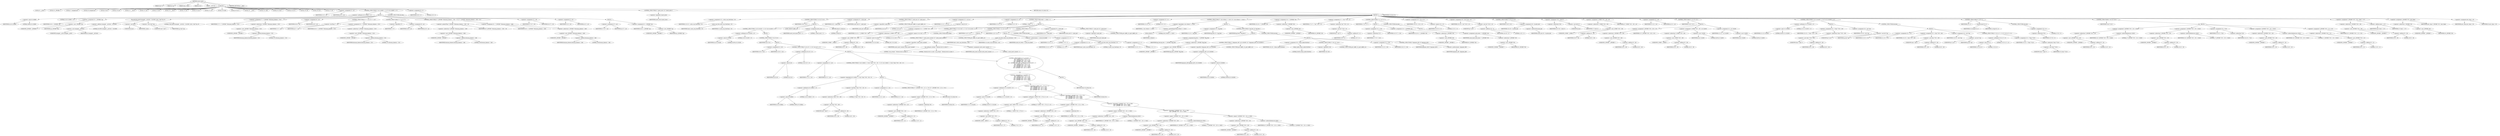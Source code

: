 digraph cache_insert {  
"1000123" [label = "(METHOD,cache_insert)" ]
"1000124" [label = "(PARAM,char *s)" ]
"1000125" [label = "(PARAM,int cp)" ]
"1000126" [label = "(PARAM,time_t time1)" ]
"1000127" [label = "(PARAM,int a4)" ]
"1000128" [label = "(PARAM,__int16 a5)" ]
"1000129" [label = "(BLOCK,,)" ]
"1000130" [label = "(LOCAL,v5: __int16)" ]
"1000131" [label = "(LOCAL,v6: _DWORD *)" ]
"1000132" [label = "(LOCAL,v7: unsigned int)" ]
"1000133" [label = "(LOCAL,v8: unsigned int)" ]
"1000134" [label = "(LOCAL,v9: int)" ]
"1000135" [label = "(LOCAL,v10: int)" ]
"1000136" [label = "(LOCAL,v11: __int16)" ]
"1000137" [label = "(LOCAL,v12: int)" ]
"1000138" [label = "(LOCAL,v13: int)" ]
"1000139" [label = "(LOCAL,v14: __int16)" ]
"1000140" [label = "(LOCAL,v15: int)" ]
"1000141" [label = "(LOCAL,v16: int)" ]
"1000142" [label = "(LOCAL,v17: int *)" ]
"1000143" [label = "(LOCAL,v19: bool)" ]
"1000144" [label = "(LOCAL,v20: int *)" ]
"1000145" [label = "(LOCAL,v21: __int16)" ]
"1000146" [label = "(LOCAL,v22: char)" ]
"1000147" [label = "(LOCAL,v23: char *)" ]
"1000148" [label = "(LOCAL,v24: int *)" ]
"1000149" [label = "(LOCAL,v25: int)" ]
"1000150" [label = "(LOCAL,v26: int)" ]
"1000151" [label = "(LOCAL,v27: int)" ]
"1000152" [label = "(<operator>.assignment,v5 = a5)" ]
"1000153" [label = "(IDENTIFIER,v5,v5 = a5)" ]
"1000154" [label = "(IDENTIFIER,a5,v5 = a5)" ]
"1000155" [label = "(CONTROL_STRUCTURE,if ( (a5 & 0x980) != 0 ),if ( (a5 & 0x980) != 0 ))" ]
"1000156" [label = "(<operator>.notEquals,(a5 & 0x980) != 0)" ]
"1000157" [label = "(<operator>.and,a5 & 0x980)" ]
"1000158" [label = "(IDENTIFIER,a5,a5 & 0x980)" ]
"1000159" [label = "(LITERAL,0x980,a5 & 0x980)" ]
"1000160" [label = "(LITERAL,0,(a5 & 0x980) != 0)" ]
"1000161" [label = "(BLOCK,,)" ]
"1000162" [label = "(<operator>.assignment,v6 = (_DWORD *)cp)" ]
"1000163" [label = "(IDENTIFIER,v6,v6 = (_DWORD *)cp)" ]
"1000164" [label = "(<operator>.cast,(_DWORD *)cp)" ]
"1000165" [label = "(UNKNOWN,_DWORD *,_DWORD *)" ]
"1000166" [label = "(IDENTIFIER,cp,(_DWORD *)cp)" ]
"1000167" [label = "(log_query,log_query((unsigned __int16)a5 + 0x10000, (int)s, (void *)cp, 0))" ]
"1000168" [label = "(<operator>.addition,(unsigned __int16)a5 + 0x10000)" ]
"1000169" [label = "(<operator>.cast,(unsigned __int16)a5)" ]
"1000170" [label = "(UNKNOWN,unsigned __int16,unsigned __int16)" ]
"1000171" [label = "(IDENTIFIER,a5,(unsigned __int16)a5)" ]
"1000172" [label = "(LITERAL,0x10000,(unsigned __int16)a5 + 0x10000)" ]
"1000173" [label = "(<operator>.cast,(int)s)" ]
"1000174" [label = "(UNKNOWN,int,int)" ]
"1000175" [label = "(IDENTIFIER,s,(int)s)" ]
"1000176" [label = "(<operator>.cast,(void *)cp)" ]
"1000177" [label = "(UNKNOWN,void *,void *)" ]
"1000178" [label = "(IDENTIFIER,cp,(void *)cp)" ]
"1000179" [label = "(LITERAL,0,log_query((unsigned __int16)a5 + 0x10000, (int)s, (void *)cp, 0))" ]
"1000180" [label = "(<operator>.assignment,v7 = *(_DWORD *)(dnsmasq_daemon + 252))" ]
"1000181" [label = "(IDENTIFIER,v7,v7 = *(_DWORD *)(dnsmasq_daemon + 252))" ]
"1000182" [label = "(<operator>.indirection,*(_DWORD *)(dnsmasq_daemon + 252))" ]
"1000183" [label = "(<operator>.cast,(_DWORD *)(dnsmasq_daemon + 252))" ]
"1000184" [label = "(UNKNOWN,_DWORD *,_DWORD *)" ]
"1000185" [label = "(<operator>.addition,dnsmasq_daemon + 252)" ]
"1000186" [label = "(IDENTIFIER,dnsmasq_daemon,dnsmasq_daemon + 252)" ]
"1000187" [label = "(LITERAL,252,dnsmasq_daemon + 252)" ]
"1000188" [label = "(<operator>.assignment,v8 = a4)" ]
"1000189" [label = "(IDENTIFIER,v8,v8 = a4)" ]
"1000190" [label = "(IDENTIFIER,a4,v8 = a4)" ]
"1000191" [label = "(CONTROL_STRUCTURE,if ( v7 < a4 ),if ( v7 < a4 ))" ]
"1000192" [label = "(<operator>.lessThan,v7 < a4)" ]
"1000193" [label = "(IDENTIFIER,v7,v7 < a4)" ]
"1000194" [label = "(IDENTIFIER,a4,v7 < a4)" ]
"1000195" [label = "(<operator>.assignment,v8 = *(_DWORD *)(dnsmasq_daemon + 252))" ]
"1000196" [label = "(IDENTIFIER,v8,v8 = *(_DWORD *)(dnsmasq_daemon + 252))" ]
"1000197" [label = "(<operator>.indirection,*(_DWORD *)(dnsmasq_daemon + 252))" ]
"1000198" [label = "(<operator>.cast,(_DWORD *)(dnsmasq_daemon + 252))" ]
"1000199" [label = "(UNKNOWN,_DWORD *,_DWORD *)" ]
"1000200" [label = "(<operator>.addition,dnsmasq_daemon + 252)" ]
"1000201" [label = "(IDENTIFIER,dnsmasq_daemon,dnsmasq_daemon + 252)" ]
"1000202" [label = "(LITERAL,252,dnsmasq_daemon + 252)" ]
"1000203" [label = "(CONTROL_STRUCTURE,if ( !v7 ),if ( !v7 ))" ]
"1000204" [label = "(<operator>.logicalNot,!v7)" ]
"1000205" [label = "(IDENTIFIER,v7,!v7)" ]
"1000206" [label = "(<operator>.assignment,v8 = a4)" ]
"1000207" [label = "(IDENTIFIER,v8,v8 = a4)" ]
"1000208" [label = "(IDENTIFIER,a4,v8 = a4)" ]
"1000209" [label = "(CONTROL_STRUCTURE,if ( *(_DWORD *)(dnsmasq_daemon + 248) > v8 ),if ( *(_DWORD *)(dnsmasq_daemon + 248) > v8 ))" ]
"1000210" [label = "(<operator>.greaterThan,*(_DWORD *)(dnsmasq_daemon + 248) > v8)" ]
"1000211" [label = "(<operator>.indirection,*(_DWORD *)(dnsmasq_daemon + 248))" ]
"1000212" [label = "(<operator>.cast,(_DWORD *)(dnsmasq_daemon + 248))" ]
"1000213" [label = "(UNKNOWN,_DWORD *,_DWORD *)" ]
"1000214" [label = "(<operator>.addition,dnsmasq_daemon + 248)" ]
"1000215" [label = "(IDENTIFIER,dnsmasq_daemon,dnsmasq_daemon + 248)" ]
"1000216" [label = "(LITERAL,248,dnsmasq_daemon + 248)" ]
"1000217" [label = "(IDENTIFIER,v8,*(_DWORD *)(dnsmasq_daemon + 248) > v8)" ]
"1000218" [label = "(<operator>.assignment,v8 = *(_DWORD *)(dnsmasq_daemon + 248))" ]
"1000219" [label = "(IDENTIFIER,v8,v8 = *(_DWORD *)(dnsmasq_daemon + 248))" ]
"1000220" [label = "(<operator>.indirection,*(_DWORD *)(dnsmasq_daemon + 248))" ]
"1000221" [label = "(<operator>.cast,(_DWORD *)(dnsmasq_daemon + 248))" ]
"1000222" [label = "(UNKNOWN,_DWORD *,_DWORD *)" ]
"1000223" [label = "(<operator>.addition,dnsmasq_daemon + 248)" ]
"1000224" [label = "(IDENTIFIER,dnsmasq_daemon,dnsmasq_daemon + 248)" ]
"1000225" [label = "(LITERAL,248,dnsmasq_daemon + 248)" ]
"1000226" [label = "(<operator>.assignment,v27 = v8)" ]
"1000227" [label = "(IDENTIFIER,v27,v27 = v8)" ]
"1000228" [label = "(IDENTIFIER,v8,v27 = v8)" ]
"1000229" [label = "(<operator>.assignment,v5 = a5)" ]
"1000230" [label = "(IDENTIFIER,v5,v5 = a5)" ]
"1000231" [label = "(IDENTIFIER,a5,v5 = a5)" ]
"1000232" [label = "(CONTROL_STRUCTURE,else,else)" ]
"1000233" [label = "(BLOCK,,)" ]
"1000234" [label = "(<operator>.assignment,v27 = a4)" ]
"1000235" [label = "(IDENTIFIER,v27,v27 = a4)" ]
"1000236" [label = "(IDENTIFIER,a4,v27 = a4)" ]
"1000237" [label = "(<operator>.assignment,v6 = (_DWORD *)cp)" ]
"1000238" [label = "(IDENTIFIER,v6,v6 = (_DWORD *)cp)" ]
"1000239" [label = "(<operator>.cast,(_DWORD *)cp)" ]
"1000240" [label = "(UNKNOWN,_DWORD *,_DWORD *)" ]
"1000241" [label = "(IDENTIFIER,cp,(_DWORD *)cp)" ]
"1000242" [label = "(<operator>.assignment,v9 = 0)" ]
"1000243" [label = "(IDENTIFIER,v9,v9 = 0)" ]
"1000244" [label = "(LITERAL,0,v9 = 0)" ]
"1000245" [label = "(CONTROL_STRUCTURE,if ( !insert_error ),if ( !insert_error ))" ]
"1000246" [label = "(<operator>.logicalNot,!insert_error)" ]
"1000247" [label = "(IDENTIFIER,insert_error,!insert_error)" ]
"1000248" [label = "(BLOCK,,)" ]
"1000249" [label = "(<operator>.assignment,v10 = cache_scan_free(time1, v5))" ]
"1000250" [label = "(IDENTIFIER,v10,v10 = cache_scan_free(time1, v5))" ]
"1000251" [label = "(cache_scan_free,cache_scan_free(time1, v5))" ]
"1000252" [label = "(IDENTIFIER,time1,cache_scan_free(time1, v5))" ]
"1000253" [label = "(IDENTIFIER,v5,cache_scan_free(time1, v5))" ]
"1000254" [label = "(CONTROL_STRUCTURE,if ( v10 ),if ( v10 ))" ]
"1000255" [label = "(IDENTIFIER,v10,if ( v10 ))" ]
"1000256" [label = "(BLOCK,,)" ]
"1000257" [label = "(CONTROL_STRUCTURE,if ( (a5 & 0x180) != 0 ),if ( (a5 & 0x180) != 0 ))" ]
"1000258" [label = "(<operator>.notEquals,(a5 & 0x180) != 0)" ]
"1000259" [label = "(<operator>.and,a5 & 0x180)" ]
"1000260" [label = "(IDENTIFIER,a5,a5 & 0x180)" ]
"1000261" [label = "(LITERAL,0x180,a5 & 0x180)" ]
"1000262" [label = "(LITERAL,0,(a5 & 0x180) != 0)" ]
"1000263" [label = "(BLOCK,,)" ]
"1000264" [label = "(CONTROL_STRUCTURE,if ( v6 ),if ( v6 ))" ]
"1000265" [label = "(IDENTIFIER,v6,if ( v6 ))" ]
"1000266" [label = "(BLOCK,,)" ]
"1000267" [label = "(<operator>.assignment,v9 = v10)" ]
"1000268" [label = "(IDENTIFIER,v9,v9 = v10)" ]
"1000269" [label = "(IDENTIFIER,v10,v9 = v10)" ]
"1000270" [label = "(CONTROL_STRUCTURE,if ( (a5 & 8) != 0 ),if ( (a5 & 8) != 0 ))" ]
"1000271" [label = "(<operator>.notEquals,(a5 & 8) != 0)" ]
"1000272" [label = "(<operator>.and,a5 & 8)" ]
"1000273" [label = "(IDENTIFIER,a5,a5 & 8)" ]
"1000274" [label = "(LITERAL,8,a5 & 8)" ]
"1000275" [label = "(LITERAL,0,(a5 & 8) != 0)" ]
"1000276" [label = "(BLOCK,,)" ]
"1000277" [label = "(<operator>.assignment,v11 = a5)" ]
"1000278" [label = "(IDENTIFIER,v11,v11 = a5)" ]
"1000279" [label = "(IDENTIFIER,a5,v11 = a5)" ]
"1000280" [label = "(CONTROL_STRUCTURE,if ( (a5 & 0x80u) != 0 && *(char *)(v9 + 36) < 0 ),if ( (a5 & 0x80u) != 0 && *(char *)(v9 + 36) < 0 ))" ]
"1000281" [label = "(<operator>.logicalAnd,(a5 & 0x80u) != 0 && *(char *)(v9 + 36) < 0)" ]
"1000282" [label = "(<operator>.notEquals,(a5 & 0x80u) != 0)" ]
"1000283" [label = "(<operator>.and,a5 & 0x80u)" ]
"1000284" [label = "(IDENTIFIER,a5,a5 & 0x80u)" ]
"1000285" [label = "(LITERAL,0x80u,a5 & 0x80u)" ]
"1000286" [label = "(LITERAL,0,(a5 & 0x80u) != 0)" ]
"1000287" [label = "(<operator>.lessThan,*(char *)(v9 + 36) < 0)" ]
"1000288" [label = "(<operator>.indirection,*(char *)(v9 + 36))" ]
"1000289" [label = "(<operator>.cast,(char *)(v9 + 36))" ]
"1000290" [label = "(UNKNOWN,char *,char *)" ]
"1000291" [label = "(<operator>.addition,v9 + 36)" ]
"1000292" [label = "(IDENTIFIER,v9,v9 + 36)" ]
"1000293" [label = "(LITERAL,36,v9 + 36)" ]
"1000294" [label = "(LITERAL,0,*(char *)(v9 + 36) < 0)" ]
"1000295" [label = "(BLOCK,,)" ]
"1000296" [label = "(<operator>.assignment,v11 = a5)" ]
"1000297" [label = "(IDENTIFIER,v11,v11 = a5)" ]
"1000298" [label = "(IDENTIFIER,a5,v11 = a5)" ]
"1000299" [label = "(CONTROL_STRUCTURE,if ( *(_DWORD *)(v9 + 12) == *v6 ),if ( *(_DWORD *)(v9 + 12) == *v6 ))" ]
"1000300" [label = "(<operator>.equals,*(_DWORD *)(v9 + 12) == *v6)" ]
"1000301" [label = "(<operator>.indirection,*(_DWORD *)(v9 + 12))" ]
"1000302" [label = "(<operator>.cast,(_DWORD *)(v9 + 12))" ]
"1000303" [label = "(UNKNOWN,_DWORD *,_DWORD *)" ]
"1000304" [label = "(<operator>.addition,v9 + 12)" ]
"1000305" [label = "(IDENTIFIER,v9,v9 + 12)" ]
"1000306" [label = "(LITERAL,12,v9 + 12)" ]
"1000307" [label = "(<operator>.indirection,*v6)" ]
"1000308" [label = "(IDENTIFIER,v6,*(_DWORD *)(v9 + 12) == *v6)" ]
"1000309" [label = "(RETURN,return v9;,return v9;)" ]
"1000310" [label = "(IDENTIFIER,v9,return v9;)" ]
"1000311" [label = "(CONTROL_STRUCTURE,if ( (v11 & 0x100) != 0\n              && (*(_BYTE *)(v9 + 37) & 1) != 0\n              && *(_DWORD *)(v9 + 12) == *v6\n              && *(_DWORD *)(v9 + 16) == v6[1]\n              && *(_DWORD *)(v9 + 20) == v6[2]\n              && *(_DWORD *)(v9 + 24) == v6[3] ),if ( (v11 & 0x100) != 0\n              && (*(_BYTE *)(v9 + 37) & 1) != 0\n              && *(_DWORD *)(v9 + 12) == *v6\n              && *(_DWORD *)(v9 + 16) == v6[1]\n              && *(_DWORD *)(v9 + 20) == v6[2]\n              && *(_DWORD *)(v9 + 24) == v6[3] ))" ]
"1000312" [label = "(<operator>.logicalAnd,(v11 & 0x100) != 0\n              && (*(_BYTE *)(v9 + 37) & 1) != 0\n              && *(_DWORD *)(v9 + 12) == *v6\n              && *(_DWORD *)(v9 + 16) == v6[1]\n              && *(_DWORD *)(v9 + 20) == v6[2]\n              && *(_DWORD *)(v9 + 24) == v6[3])" ]
"1000313" [label = "(<operator>.notEquals,(v11 & 0x100) != 0)" ]
"1000314" [label = "(<operator>.and,v11 & 0x100)" ]
"1000315" [label = "(IDENTIFIER,v11,v11 & 0x100)" ]
"1000316" [label = "(LITERAL,0x100,v11 & 0x100)" ]
"1000317" [label = "(LITERAL,0,(v11 & 0x100) != 0)" ]
"1000318" [label = "(<operator>.logicalAnd,(*(_BYTE *)(v9 + 37) & 1) != 0\n              && *(_DWORD *)(v9 + 12) == *v6\n              && *(_DWORD *)(v9 + 16) == v6[1]\n              && *(_DWORD *)(v9 + 20) == v6[2]\n              && *(_DWORD *)(v9 + 24) == v6[3])" ]
"1000319" [label = "(<operator>.notEquals,(*(_BYTE *)(v9 + 37) & 1) != 0)" ]
"1000320" [label = "(<operator>.and,*(_BYTE *)(v9 + 37) & 1)" ]
"1000321" [label = "(<operator>.indirection,*(_BYTE *)(v9 + 37))" ]
"1000322" [label = "(<operator>.cast,(_BYTE *)(v9 + 37))" ]
"1000323" [label = "(UNKNOWN,_BYTE *,_BYTE *)" ]
"1000324" [label = "(<operator>.addition,v9 + 37)" ]
"1000325" [label = "(IDENTIFIER,v9,v9 + 37)" ]
"1000326" [label = "(LITERAL,37,v9 + 37)" ]
"1000327" [label = "(LITERAL,1,*(_BYTE *)(v9 + 37) & 1)" ]
"1000328" [label = "(LITERAL,0,(*(_BYTE *)(v9 + 37) & 1) != 0)" ]
"1000329" [label = "(<operator>.logicalAnd,*(_DWORD *)(v9 + 12) == *v6\n              && *(_DWORD *)(v9 + 16) == v6[1]\n              && *(_DWORD *)(v9 + 20) == v6[2]\n              && *(_DWORD *)(v9 + 24) == v6[3])" ]
"1000330" [label = "(<operator>.equals,*(_DWORD *)(v9 + 12) == *v6)" ]
"1000331" [label = "(<operator>.indirection,*(_DWORD *)(v9 + 12))" ]
"1000332" [label = "(<operator>.cast,(_DWORD *)(v9 + 12))" ]
"1000333" [label = "(UNKNOWN,_DWORD *,_DWORD *)" ]
"1000334" [label = "(<operator>.addition,v9 + 12)" ]
"1000335" [label = "(IDENTIFIER,v9,v9 + 12)" ]
"1000336" [label = "(LITERAL,12,v9 + 12)" ]
"1000337" [label = "(<operator>.indirection,*v6)" ]
"1000338" [label = "(IDENTIFIER,v6,*(_DWORD *)(v9 + 12) == *v6)" ]
"1000339" [label = "(<operator>.logicalAnd,*(_DWORD *)(v9 + 16) == v6[1]\n              && *(_DWORD *)(v9 + 20) == v6[2]\n              && *(_DWORD *)(v9 + 24) == v6[3])" ]
"1000340" [label = "(<operator>.equals,*(_DWORD *)(v9 + 16) == v6[1])" ]
"1000341" [label = "(<operator>.indirection,*(_DWORD *)(v9 + 16))" ]
"1000342" [label = "(<operator>.cast,(_DWORD *)(v9 + 16))" ]
"1000343" [label = "(UNKNOWN,_DWORD *,_DWORD *)" ]
"1000344" [label = "(<operator>.addition,v9 + 16)" ]
"1000345" [label = "(IDENTIFIER,v9,v9 + 16)" ]
"1000346" [label = "(LITERAL,16,v9 + 16)" ]
"1000347" [label = "(<operator>.indirectIndexAccess,v6[1])" ]
"1000348" [label = "(IDENTIFIER,v6,*(_DWORD *)(v9 + 16) == v6[1])" ]
"1000349" [label = "(LITERAL,1,*(_DWORD *)(v9 + 16) == v6[1])" ]
"1000350" [label = "(<operator>.logicalAnd,*(_DWORD *)(v9 + 20) == v6[2]\n              && *(_DWORD *)(v9 + 24) == v6[3])" ]
"1000351" [label = "(<operator>.equals,*(_DWORD *)(v9 + 20) == v6[2])" ]
"1000352" [label = "(<operator>.indirection,*(_DWORD *)(v9 + 20))" ]
"1000353" [label = "(<operator>.cast,(_DWORD *)(v9 + 20))" ]
"1000354" [label = "(UNKNOWN,_DWORD *,_DWORD *)" ]
"1000355" [label = "(<operator>.addition,v9 + 20)" ]
"1000356" [label = "(IDENTIFIER,v9,v9 + 20)" ]
"1000357" [label = "(LITERAL,20,v9 + 20)" ]
"1000358" [label = "(<operator>.indirectIndexAccess,v6[2])" ]
"1000359" [label = "(IDENTIFIER,v6,*(_DWORD *)(v9 + 20) == v6[2])" ]
"1000360" [label = "(LITERAL,2,*(_DWORD *)(v9 + 20) == v6[2])" ]
"1000361" [label = "(<operator>.equals,*(_DWORD *)(v9 + 24) == v6[3])" ]
"1000362" [label = "(<operator>.indirection,*(_DWORD *)(v9 + 24))" ]
"1000363" [label = "(<operator>.cast,(_DWORD *)(v9 + 24))" ]
"1000364" [label = "(UNKNOWN,_DWORD *,_DWORD *)" ]
"1000365" [label = "(<operator>.addition,v9 + 24)" ]
"1000366" [label = "(IDENTIFIER,v9,v9 + 24)" ]
"1000367" [label = "(LITERAL,24,v9 + 24)" ]
"1000368" [label = "(<operator>.indirectIndexAccess,v6[3])" ]
"1000369" [label = "(IDENTIFIER,v6,*(_DWORD *)(v9 + 24) == v6[3])" ]
"1000370" [label = "(LITERAL,3,*(_DWORD *)(v9 + 24) == v6[3])" ]
"1000371" [label = "(BLOCK,,)" ]
"1000372" [label = "(RETURN,return v9;,return v9;)" ]
"1000373" [label = "(IDENTIFIER,v9,return v9;)" ]
"1000374" [label = "(JUMP_TARGET,LABEL_42)" ]
"1000375" [label = "(<operator>.assignment,insert_error = 1)" ]
"1000376" [label = "(IDENTIFIER,insert_error,insert_error = 1)" ]
"1000377" [label = "(LITERAL,1,insert_error = 1)" ]
"1000378" [label = "(RETURN,return 0;,return 0;)" ]
"1000379" [label = "(LITERAL,0,return 0;)" ]
"1000380" [label = "(<operator>.assignment,v9 = cache_tail)" ]
"1000381" [label = "(IDENTIFIER,v9,v9 = cache_tail)" ]
"1000382" [label = "(IDENTIFIER,cache_tail,v9 = cache_tail)" ]
"1000383" [label = "(CONTROL_STRUCTURE,if ( !cache_tail ),if ( !cache_tail ))" ]
"1000384" [label = "(<operator>.logicalNot,!cache_tail)" ]
"1000385" [label = "(IDENTIFIER,cache_tail,!cache_tail)" ]
"1000386" [label = "(CONTROL_STRUCTURE,goto LABEL_42;,goto LABEL_42;)" ]
"1000387" [label = "(<operator>.assignment,v12 = a5 & 4)" ]
"1000388" [label = "(IDENTIFIER,v12,v12 = a5 & 4)" ]
"1000389" [label = "(<operator>.and,a5 & 4)" ]
"1000390" [label = "(IDENTIFIER,a5,a5 & 4)" ]
"1000391" [label = "(LITERAL,4,a5 & 4)" ]
"1000392" [label = "(<operator>.assignment,v13 = 0)" ]
"1000393" [label = "(IDENTIFIER,v13,v13 = 0)" ]
"1000394" [label = "(LITERAL,0,v13 = 0)" ]
"1000395" [label = "(CONTROL_STRUCTURE,while ( 1 ),while ( 1 ))" ]
"1000396" [label = "(LITERAL,1,while ( 1 ))" ]
"1000397" [label = "(BLOCK,,)" ]
"1000398" [label = "(<operator>.assignment,v14 = *(_WORD *)(v9 + 36))" ]
"1000399" [label = "(IDENTIFIER,v14,v14 = *(_WORD *)(v9 + 36))" ]
"1000400" [label = "(<operator>.indirection,*(_WORD *)(v9 + 36))" ]
"1000401" [label = "(<operator>.cast,(_WORD *)(v9 + 36))" ]
"1000402" [label = "(UNKNOWN,_WORD *,_WORD *)" ]
"1000403" [label = "(<operator>.addition,v9 + 36)" ]
"1000404" [label = "(IDENTIFIER,v9,v9 + 36)" ]
"1000405" [label = "(LITERAL,36,v9 + 36)" ]
"1000406" [label = "(CONTROL_STRUCTURE,if ( (v14 & 0xC) == 0 ),if ( (v14 & 0xC) == 0 ))" ]
"1000407" [label = "(<operator>.equals,(v14 & 0xC) == 0)" ]
"1000408" [label = "(<operator>.and,v14 & 0xC)" ]
"1000409" [label = "(IDENTIFIER,v14,v14 & 0xC)" ]
"1000410" [label = "(LITERAL,0xC,v14 & 0xC)" ]
"1000411" [label = "(LITERAL,0,(v14 & 0xC) == 0)" ]
"1000412" [label = "(CONTROL_STRUCTURE,break;,break;)" ]
"1000413" [label = "(CONTROL_STRUCTURE,if ( v13 ),if ( v13 ))" ]
"1000414" [label = "(IDENTIFIER,v13,if ( v13 ))" ]
"1000415" [label = "(BLOCK,,)" ]
"1000416" [label = "(CONTROL_STRUCTURE,if ( !cache_insert_warned ),if ( !cache_insert_warned ))" ]
"1000417" [label = "(<operator>.logicalNot,!cache_insert_warned)" ]
"1000418" [label = "(IDENTIFIER,cache_insert_warned,!cache_insert_warned)" ]
"1000419" [label = "(BLOCK,,)" ]
"1000420" [label = "(my_syslog,my_syslog(3, \"Internal error in cache.\"))" ]
"1000421" [label = "(LITERAL,3,my_syslog(3, \"Internal error in cache.\"))" ]
"1000422" [label = "(LITERAL,\"Internal error in cache.\",my_syslog(3, \"Internal error in cache.\"))" ]
"1000423" [label = "(<operator>.assignment,cache_insert_warned = 1)" ]
"1000424" [label = "(IDENTIFIER,cache_insert_warned,cache_insert_warned = 1)" ]
"1000425" [label = "(LITERAL,1,cache_insert_warned = 1)" ]
"1000426" [label = "(CONTROL_STRUCTURE,goto LABEL_42;,goto LABEL_42;)" ]
"1000427" [label = "(CONTROL_STRUCTURE,if ( v12 ),if ( v12 ))" ]
"1000428" [label = "(IDENTIFIER,v12,if ( v12 ))" ]
"1000429" [label = "(BLOCK,,)" ]
"1000430" [label = "(cache_scan_free,cache_scan_free(time1, v14))" ]
"1000431" [label = "(IDENTIFIER,time1,cache_scan_free(time1, v14))" ]
"1000432" [label = "(IDENTIFIER,v14,cache_scan_free(time1, v14))" ]
"1000433" [label = "(<operator>.preIncrement,++cache_live_freed)" ]
"1000434" [label = "(IDENTIFIER,cache_live_freed,++cache_live_freed)" ]
"1000435" [label = "(<operator>.assignment,v13 = 1)" ]
"1000436" [label = "(IDENTIFIER,v13,v13 = 1)" ]
"1000437" [label = "(LITERAL,1,v13 = 1)" ]
"1000438" [label = "(CONTROL_STRUCTURE,else,else)" ]
"1000439" [label = "(BLOCK,,)" ]
"1000440" [label = "(<operator>.assignment,v13 = 0)" ]
"1000441" [label = "(IDENTIFIER,v13,v13 = 0)" ]
"1000442" [label = "(LITERAL,0,v13 = 0)" ]
"1000443" [label = "(cache_scan_free,cache_scan_free(time1, 0))" ]
"1000444" [label = "(IDENTIFIER,time1,cache_scan_free(time1, 0))" ]
"1000445" [label = "(LITERAL,0,cache_scan_free(time1, 0))" ]
"1000446" [label = "(<operator>.assignment,v12 = 1)" ]
"1000447" [label = "(IDENTIFIER,v12,v12 = 1)" ]
"1000448" [label = "(LITERAL,1,v12 = 1)" ]
"1000449" [label = "(<operator>.assignment,v9 = cache_tail)" ]
"1000450" [label = "(IDENTIFIER,v9,v9 = cache_tail)" ]
"1000451" [label = "(IDENTIFIER,cache_tail,v9 = cache_tail)" ]
"1000452" [label = "(CONTROL_STRUCTURE,if ( !cache_tail ),if ( !cache_tail ))" ]
"1000453" [label = "(<operator>.logicalNot,!cache_tail)" ]
"1000454" [label = "(IDENTIFIER,cache_tail,!cache_tail)" ]
"1000455" [label = "(CONTROL_STRUCTURE,goto LABEL_42;,goto LABEL_42;)" ]
"1000456" [label = "(<operator>.assignment,v15 = 0)" ]
"1000457" [label = "(IDENTIFIER,v15,v15 = 0)" ]
"1000458" [label = "(LITERAL,0,v15 = 0)" ]
"1000459" [label = "(CONTROL_STRUCTURE,if ( s && strlen(s) >= 0x32 ),if ( s && strlen(s) >= 0x32 ))" ]
"1000460" [label = "(<operator>.logicalAnd,s && strlen(s) >= 0x32)" ]
"1000461" [label = "(IDENTIFIER,s,s && strlen(s) >= 0x32)" ]
"1000462" [label = "(<operator>.greaterEqualsThan,strlen(s) >= 0x32)" ]
"1000463" [label = "(strlen,strlen(s))" ]
"1000464" [label = "(IDENTIFIER,s,strlen(s))" ]
"1000465" [label = "(LITERAL,0x32,strlen(s) >= 0x32)" ]
"1000466" [label = "(BLOCK,,)" ]
"1000467" [label = "(<operator>.assignment,v15 = big_free)" ]
"1000468" [label = "(IDENTIFIER,v15,v15 = big_free)" ]
"1000469" [label = "(IDENTIFIER,big_free,v15 = big_free)" ]
"1000470" [label = "(CONTROL_STRUCTURE,if ( big_free ),if ( big_free ))" ]
"1000471" [label = "(IDENTIFIER,big_free,if ( big_free ))" ]
"1000472" [label = "(BLOCK,,)" ]
"1000473" [label = "(<operator>.assignment,big_free = *(_DWORD *)big_free)" ]
"1000474" [label = "(IDENTIFIER,big_free,big_free = *(_DWORD *)big_free)" ]
"1000475" [label = "(<operator>.indirection,*(_DWORD *)big_free)" ]
"1000476" [label = "(<operator>.cast,(_DWORD *)big_free)" ]
"1000477" [label = "(UNKNOWN,_DWORD *,_DWORD *)" ]
"1000478" [label = "(IDENTIFIER,big_free,(_DWORD *)big_free)" ]
"1000479" [label = "(CONTROL_STRUCTURE,else,else)" ]
"1000480" [label = "(BLOCK,,)" ]
"1000481" [label = "(CONTROL_STRUCTURE,if ( !(bignames_left | a5 & 0x5000) ),if ( !(bignames_left | a5 & 0x5000) ))" ]
"1000482" [label = "(<operator>.logicalNot,!(bignames_left | a5 & 0x5000))" ]
"1000483" [label = "(<operator>.or,bignames_left | a5 & 0x5000)" ]
"1000484" [label = "(IDENTIFIER,bignames_left,bignames_left | a5 & 0x5000)" ]
"1000485" [label = "(<operator>.and,a5 & 0x5000)" ]
"1000486" [label = "(IDENTIFIER,a5,a5 & 0x5000)" ]
"1000487" [label = "(LITERAL,0x5000,a5 & 0x5000)" ]
"1000488" [label = "(CONTROL_STRUCTURE,goto LABEL_42;,goto LABEL_42;)" ]
"1000489" [label = "(<operator>.assignment,v26 = whine_malloc(0x404u))" ]
"1000490" [label = "(IDENTIFIER,v26,v26 = whine_malloc(0x404u))" ]
"1000491" [label = "(whine_malloc,whine_malloc(0x404u))" ]
"1000492" [label = "(LITERAL,0x404u,whine_malloc(0x404u))" ]
"1000493" [label = "(CONTROL_STRUCTURE,if ( !v26 ),if ( !v26 ))" ]
"1000494" [label = "(<operator>.logicalNot,!v26)" ]
"1000495" [label = "(IDENTIFIER,v26,!v26)" ]
"1000496" [label = "(CONTROL_STRUCTURE,goto LABEL_42;,goto LABEL_42;)" ]
"1000497" [label = "(<operator>.assignment,v15 = v26)" ]
"1000498" [label = "(IDENTIFIER,v15,v15 = v26)" ]
"1000499" [label = "(IDENTIFIER,v26,v15 = v26)" ]
"1000500" [label = "(CONTROL_STRUCTURE,if ( bignames_left ),if ( bignames_left ))" ]
"1000501" [label = "(IDENTIFIER,bignames_left,if ( bignames_left ))" ]
"1000502" [label = "(<operator>.preDecrement,--bignames_left)" ]
"1000503" [label = "(IDENTIFIER,bignames_left,--bignames_left)" ]
"1000504" [label = "(<operator>.assignment,v16 = *(_DWORD *)v9)" ]
"1000505" [label = "(IDENTIFIER,v16,v16 = *(_DWORD *)v9)" ]
"1000506" [label = "(<operator>.indirection,*(_DWORD *)v9)" ]
"1000507" [label = "(<operator>.cast,(_DWORD *)v9)" ]
"1000508" [label = "(UNKNOWN,_DWORD *,_DWORD *)" ]
"1000509" [label = "(IDENTIFIER,v9,(_DWORD *)v9)" ]
"1000510" [label = "(<operator>.assignment,v17 = *(int **)(v9 + 4))" ]
"1000511" [label = "(IDENTIFIER,v17,v17 = *(int **)(v9 + 4))" ]
"1000512" [label = "(<operator>.indirection,*(int **)(v9 + 4))" ]
"1000513" [label = "(<operator>.cast,(int **)(v9 + 4))" ]
"1000514" [label = "(UNKNOWN,int **,int **)" ]
"1000515" [label = "(<operator>.addition,v9 + 4)" ]
"1000516" [label = "(IDENTIFIER,v9,v9 + 4)" ]
"1000517" [label = "(LITERAL,4,v9 + 4)" ]
"1000518" [label = "(CONTROL_STRUCTURE,if ( v17 ),if ( v17 ))" ]
"1000519" [label = "(IDENTIFIER,v17,if ( v17 ))" ]
"1000520" [label = "(BLOCK,,)" ]
"1000521" [label = "(<operator>.assignment,*v17 = v16)" ]
"1000522" [label = "(<operator>.indirection,*v17)" ]
"1000523" [label = "(IDENTIFIER,v17,*v17 = v16)" ]
"1000524" [label = "(IDENTIFIER,v16,*v17 = v16)" ]
"1000525" [label = "(<operator>.assignment,v16 = *(_DWORD *)v9)" ]
"1000526" [label = "(IDENTIFIER,v16,v16 = *(_DWORD *)v9)" ]
"1000527" [label = "(<operator>.indirection,*(_DWORD *)v9)" ]
"1000528" [label = "(<operator>.cast,(_DWORD *)v9)" ]
"1000529" [label = "(UNKNOWN,_DWORD *,_DWORD *)" ]
"1000530" [label = "(IDENTIFIER,v9,(_DWORD *)v9)" ]
"1000531" [label = "(CONTROL_STRUCTURE,else,else)" ]
"1000532" [label = "(BLOCK,,)" ]
"1000533" [label = "(<operator>.assignment,cache_head = *(_DWORD *)v9)" ]
"1000534" [label = "(IDENTIFIER,cache_head,cache_head = *(_DWORD *)v9)" ]
"1000535" [label = "(<operator>.indirection,*(_DWORD *)v9)" ]
"1000536" [label = "(<operator>.cast,(_DWORD *)v9)" ]
"1000537" [label = "(UNKNOWN,_DWORD *,_DWORD *)" ]
"1000538" [label = "(IDENTIFIER,v9,(_DWORD *)v9)" ]
"1000539" [label = "(<operator>.assignment,v19 = v16 == 0)" ]
"1000540" [label = "(IDENTIFIER,v19,v19 = v16 == 0)" ]
"1000541" [label = "(<operator>.equals,v16 == 0)" ]
"1000542" [label = "(IDENTIFIER,v16,v16 == 0)" ]
"1000543" [label = "(LITERAL,0,v16 == 0)" ]
"1000544" [label = "(<operator>.assignment,v20 = (int *)(v16 + 4))" ]
"1000545" [label = "(IDENTIFIER,v20,v20 = (int *)(v16 + 4))" ]
"1000546" [label = "(<operator>.cast,(int *)(v16 + 4))" ]
"1000547" [label = "(UNKNOWN,int *,int *)" ]
"1000548" [label = "(<operator>.addition,v16 + 4)" ]
"1000549" [label = "(IDENTIFIER,v16,v16 + 4)" ]
"1000550" [label = "(LITERAL,4,v16 + 4)" ]
"1000551" [label = "(CONTROL_STRUCTURE,if ( v19 ),if ( v19 ))" ]
"1000552" [label = "(IDENTIFIER,v19,if ( v19 ))" ]
"1000553" [label = "(<operator>.assignment,v20 = &cache_tail)" ]
"1000554" [label = "(IDENTIFIER,v20,v20 = &cache_tail)" ]
"1000555" [label = "(<operator>.addressOf,&cache_tail)" ]
"1000556" [label = "(IDENTIFIER,cache_tail,v20 = &cache_tail)" ]
"1000557" [label = "(<operator>.assignment,*v20 = (int)v17)" ]
"1000558" [label = "(<operator>.indirection,*v20)" ]
"1000559" [label = "(IDENTIFIER,v20,*v20 = (int)v17)" ]
"1000560" [label = "(<operator>.cast,(int)v17)" ]
"1000561" [label = "(UNKNOWN,int,int)" ]
"1000562" [label = "(IDENTIFIER,v17,(int)v17)" ]
"1000563" [label = "(<operator>.assignment,*(_WORD *)(v9 + 36) = a5)" ]
"1000564" [label = "(<operator>.indirection,*(_WORD *)(v9 + 36))" ]
"1000565" [label = "(<operator>.cast,(_WORD *)(v9 + 36))" ]
"1000566" [label = "(UNKNOWN,_WORD *,_WORD *)" ]
"1000567" [label = "(<operator>.addition,v9 + 36)" ]
"1000568" [label = "(IDENTIFIER,v9,v9 + 36)" ]
"1000569" [label = "(LITERAL,36,v9 + 36)" ]
"1000570" [label = "(IDENTIFIER,a5,*(_WORD *)(v9 + 36) = a5)" ]
"1000571" [label = "(<operator>.assignment,v21 = a5)" ]
"1000572" [label = "(IDENTIFIER,v21,v21 = a5)" ]
"1000573" [label = "(IDENTIFIER,a5,v21 = a5)" ]
"1000574" [label = "(CONTROL_STRUCTURE,if ( v15 ),if ( v15 ))" ]
"1000575" [label = "(IDENTIFIER,v15,if ( v15 ))" ]
"1000576" [label = "(BLOCK,,)" ]
"1000577" [label = "(<operator>.assignment,*(_DWORD *)(v9 + 40) = v15)" ]
"1000578" [label = "(<operator>.indirection,*(_DWORD *)(v9 + 40))" ]
"1000579" [label = "(<operator>.cast,(_DWORD *)(v9 + 40))" ]
"1000580" [label = "(UNKNOWN,_DWORD *,_DWORD *)" ]
"1000581" [label = "(<operator>.addition,v9 + 40)" ]
"1000582" [label = "(IDENTIFIER,v9,v9 + 40)" ]
"1000583" [label = "(LITERAL,40,v9 + 40)" ]
"1000584" [label = "(IDENTIFIER,v15,*(_DWORD *)(v9 + 40) = v15)" ]
"1000585" [label = "(<operator>.assignment,*(_WORD *)(v9 + 36) = a5 | 0x200)" ]
"1000586" [label = "(<operator>.indirection,*(_WORD *)(v9 + 36))" ]
"1000587" [label = "(<operator>.cast,(_WORD *)(v9 + 36))" ]
"1000588" [label = "(UNKNOWN,_WORD *,_WORD *)" ]
"1000589" [label = "(<operator>.addition,v9 + 36)" ]
"1000590" [label = "(IDENTIFIER,v9,v9 + 36)" ]
"1000591" [label = "(LITERAL,36,v9 + 36)" ]
"1000592" [label = "(<operator>.or,a5 | 0x200)" ]
"1000593" [label = "(IDENTIFIER,a5,a5 | 0x200)" ]
"1000594" [label = "(LITERAL,0x200,a5 | 0x200)" ]
"1000595" [label = "(<operator>.assignment,v21 = a5 | 0x200)" ]
"1000596" [label = "(IDENTIFIER,v21,v21 = a5 | 0x200)" ]
"1000597" [label = "(<operator>.or,a5 | 0x200)" ]
"1000598" [label = "(IDENTIFIER,a5,a5 | 0x200)" ]
"1000599" [label = "(LITERAL,0x200,a5 | 0x200)" ]
"1000600" [label = "(CONTROL_STRUCTURE,if ( (v21 & 0x200) != 0 ),if ( (v21 & 0x200) != 0 ))" ]
"1000601" [label = "(<operator>.notEquals,(v21 & 0x200) != 0)" ]
"1000602" [label = "(<operator>.and,v21 & 0x200)" ]
"1000603" [label = "(IDENTIFIER,v21,v21 & 0x200)" ]
"1000604" [label = "(LITERAL,0x200,v21 & 0x200)" ]
"1000605" [label = "(LITERAL,0,(v21 & 0x200) != 0)" ]
"1000606" [label = "(BLOCK,,)" ]
"1000607" [label = "(<operator>.assignment,v23 = *(char **)(v9 + 40))" ]
"1000608" [label = "(IDENTIFIER,v23,v23 = *(char **)(v9 + 40))" ]
"1000609" [label = "(<operator>.indirection,*(char **)(v9 + 40))" ]
"1000610" [label = "(<operator>.cast,(char **)(v9 + 40))" ]
"1000611" [label = "(UNKNOWN,char **,char **)" ]
"1000612" [label = "(<operator>.addition,v9 + 40)" ]
"1000613" [label = "(IDENTIFIER,v9,v9 + 40)" ]
"1000614" [label = "(LITERAL,40,v9 + 40)" ]
"1000615" [label = "(<operator>.assignment,v24 = (int *)cp)" ]
"1000616" [label = "(IDENTIFIER,v24,v24 = (int *)cp)" ]
"1000617" [label = "(<operator>.cast,(int *)cp)" ]
"1000618" [label = "(UNKNOWN,int *,int *)" ]
"1000619" [label = "(IDENTIFIER,cp,(int *)cp)" ]
"1000620" [label = "(CONTROL_STRUCTURE,else,else)" ]
"1000621" [label = "(BLOCK,,)" ]
"1000622" [label = "(<operator>.assignment,v22 = v21)" ]
"1000623" [label = "(IDENTIFIER,v22,v22 = v21)" ]
"1000624" [label = "(IDENTIFIER,v21,v22 = v21)" ]
"1000625" [label = "(<operator>.assignment,v23 = (char *)(v9 + 40))" ]
"1000626" [label = "(IDENTIFIER,v23,v23 = (char *)(v9 + 40))" ]
"1000627" [label = "(<operator>.cast,(char *)(v9 + 40))" ]
"1000628" [label = "(UNKNOWN,char *,char *)" ]
"1000629" [label = "(<operator>.addition,v9 + 40)" ]
"1000630" [label = "(IDENTIFIER,v9,v9 + 40)" ]
"1000631" [label = "(LITERAL,40,v9 + 40)" ]
"1000632" [label = "(<operator>.assignment,v24 = (int *)cp)" ]
"1000633" [label = "(IDENTIFIER,v24,v24 = (int *)cp)" ]
"1000634" [label = "(<operator>.cast,(int *)cp)" ]
"1000635" [label = "(UNKNOWN,int *,int *)" ]
"1000636" [label = "(IDENTIFIER,cp,(int *)cp)" ]
"1000637" [label = "(CONTROL_STRUCTURE,if ( (v22 & 2) != 0 ),if ( (v22 & 2) != 0 ))" ]
"1000638" [label = "(<operator>.notEquals,(v22 & 2) != 0)" ]
"1000639" [label = "(<operator>.and,v22 & 2)" ]
"1000640" [label = "(IDENTIFIER,v22,v22 & 2)" ]
"1000641" [label = "(LITERAL,2,v22 & 2)" ]
"1000642" [label = "(LITERAL,0,(v22 & 2) != 0)" ]
"1000643" [label = "(<operator>.assignment,v23 = *(char **)v23)" ]
"1000644" [label = "(IDENTIFIER,v23,v23 = *(char **)v23)" ]
"1000645" [label = "(<operator>.indirection,*(char **)v23)" ]
"1000646" [label = "(<operator>.cast,(char **)v23)" ]
"1000647" [label = "(UNKNOWN,char **,char **)" ]
"1000648" [label = "(IDENTIFIER,v23,(char **)v23)" ]
"1000649" [label = "(CONTROL_STRUCTURE,if ( s ),if ( s ))" ]
"1000650" [label = "(IDENTIFIER,s,if ( s ))" ]
"1000651" [label = "(strcpy,strcpy(v23, s))" ]
"1000652" [label = "(IDENTIFIER,v23,strcpy(v23, s))" ]
"1000653" [label = "(IDENTIFIER,s,strcpy(v23, s))" ]
"1000654" [label = "(CONTROL_STRUCTURE,else,else)" ]
"1000655" [label = "(<operator>.assignment,*v23 = 0)" ]
"1000656" [label = "(<operator>.indirection,*v23)" ]
"1000657" [label = "(IDENTIFIER,v23,*v23 = 0)" ]
"1000658" [label = "(LITERAL,0,*v23 = 0)" ]
"1000659" [label = "(CONTROL_STRUCTURE,if ( v24 ),if ( v24 ))" ]
"1000660" [label = "(IDENTIFIER,v24,if ( v24 ))" ]
"1000661" [label = "(BLOCK,,)" ]
"1000662" [label = "(<operator>.assignment,*(_DWORD *)(v9 + 24) = v24[3])" ]
"1000663" [label = "(<operator>.indirection,*(_DWORD *)(v9 + 24))" ]
"1000664" [label = "(<operator>.cast,(_DWORD *)(v9 + 24))" ]
"1000665" [label = "(UNKNOWN,_DWORD *,_DWORD *)" ]
"1000666" [label = "(<operator>.addition,v9 + 24)" ]
"1000667" [label = "(IDENTIFIER,v9,v9 + 24)" ]
"1000668" [label = "(LITERAL,24,v9 + 24)" ]
"1000669" [label = "(<operator>.indirectIndexAccess,v24[3])" ]
"1000670" [label = "(IDENTIFIER,v24,*(_DWORD *)(v9 + 24) = v24[3])" ]
"1000671" [label = "(LITERAL,3,*(_DWORD *)(v9 + 24) = v24[3])" ]
"1000672" [label = "(<operator>.assignment,*(_DWORD *)(v9 + 20) = v24[2])" ]
"1000673" [label = "(<operator>.indirection,*(_DWORD *)(v9 + 20))" ]
"1000674" [label = "(<operator>.cast,(_DWORD *)(v9 + 20))" ]
"1000675" [label = "(UNKNOWN,_DWORD *,_DWORD *)" ]
"1000676" [label = "(<operator>.addition,v9 + 20)" ]
"1000677" [label = "(IDENTIFIER,v9,v9 + 20)" ]
"1000678" [label = "(LITERAL,20,v9 + 20)" ]
"1000679" [label = "(<operator>.indirectIndexAccess,v24[2])" ]
"1000680" [label = "(IDENTIFIER,v24,*(_DWORD *)(v9 + 20) = v24[2])" ]
"1000681" [label = "(LITERAL,2,*(_DWORD *)(v9 + 20) = v24[2])" ]
"1000682" [label = "(<operator>.assignment,v25 = *v24)" ]
"1000683" [label = "(IDENTIFIER,v25,v25 = *v24)" ]
"1000684" [label = "(<operator>.indirection,*v24)" ]
"1000685" [label = "(IDENTIFIER,v24,v25 = *v24)" ]
"1000686" [label = "(<operator>.assignment,*(_DWORD *)(v9 + 16) = v24[1])" ]
"1000687" [label = "(<operator>.indirection,*(_DWORD *)(v9 + 16))" ]
"1000688" [label = "(<operator>.cast,(_DWORD *)(v9 + 16))" ]
"1000689" [label = "(UNKNOWN,_DWORD *,_DWORD *)" ]
"1000690" [label = "(<operator>.addition,v9 + 16)" ]
"1000691" [label = "(IDENTIFIER,v9,v9 + 16)" ]
"1000692" [label = "(LITERAL,16,v9 + 16)" ]
"1000693" [label = "(<operator>.indirectIndexAccess,v24[1])" ]
"1000694" [label = "(IDENTIFIER,v24,*(_DWORD *)(v9 + 16) = v24[1])" ]
"1000695" [label = "(LITERAL,1,*(_DWORD *)(v9 + 16) = v24[1])" ]
"1000696" [label = "(<operator>.assignment,*(_DWORD *)(v9 + 12) = v25)" ]
"1000697" [label = "(<operator>.indirection,*(_DWORD *)(v9 + 12))" ]
"1000698" [label = "(<operator>.cast,(_DWORD *)(v9 + 12))" ]
"1000699" [label = "(UNKNOWN,_DWORD *,_DWORD *)" ]
"1000700" [label = "(<operator>.addition,v9 + 12)" ]
"1000701" [label = "(IDENTIFIER,v9,v9 + 12)" ]
"1000702" [label = "(LITERAL,12,v9 + 12)" ]
"1000703" [label = "(IDENTIFIER,v25,*(_DWORD *)(v9 + 12) = v25)" ]
"1000704" [label = "(<operator>.assignment,*(_DWORD *)(v9 + 28) = time1 + v27)" ]
"1000705" [label = "(<operator>.indirection,*(_DWORD *)(v9 + 28))" ]
"1000706" [label = "(<operator>.cast,(_DWORD *)(v9 + 28))" ]
"1000707" [label = "(UNKNOWN,_DWORD *,_DWORD *)" ]
"1000708" [label = "(<operator>.addition,v9 + 28)" ]
"1000709" [label = "(IDENTIFIER,v9,v9 + 28)" ]
"1000710" [label = "(LITERAL,28,v9 + 28)" ]
"1000711" [label = "(<operator>.addition,time1 + v27)" ]
"1000712" [label = "(IDENTIFIER,time1,time1 + v27)" ]
"1000713" [label = "(IDENTIFIER,v27,time1 + v27)" ]
"1000714" [label = "(<operator>.assignment,*(_DWORD *)v9 = new_chain)" ]
"1000715" [label = "(<operator>.indirection,*(_DWORD *)v9)" ]
"1000716" [label = "(<operator>.cast,(_DWORD *)v9)" ]
"1000717" [label = "(UNKNOWN,_DWORD *,_DWORD *)" ]
"1000718" [label = "(IDENTIFIER,v9,(_DWORD *)v9)" ]
"1000719" [label = "(IDENTIFIER,new_chain,*(_DWORD *)v9 = new_chain)" ]
"1000720" [label = "(<operator>.assignment,new_chain = v9)" ]
"1000721" [label = "(IDENTIFIER,new_chain,new_chain = v9)" ]
"1000722" [label = "(IDENTIFIER,v9,new_chain = v9)" ]
"1000723" [label = "(RETURN,return v9;,return v9;)" ]
"1000724" [label = "(IDENTIFIER,v9,return v9;)" ]
"1000725" [label = "(METHOD_RETURN,int __cdecl)" ]
  "1000123" -> "1000124" 
  "1000123" -> "1000125" 
  "1000123" -> "1000126" 
  "1000123" -> "1000127" 
  "1000123" -> "1000128" 
  "1000123" -> "1000129" 
  "1000123" -> "1000725" 
  "1000129" -> "1000130" 
  "1000129" -> "1000131" 
  "1000129" -> "1000132" 
  "1000129" -> "1000133" 
  "1000129" -> "1000134" 
  "1000129" -> "1000135" 
  "1000129" -> "1000136" 
  "1000129" -> "1000137" 
  "1000129" -> "1000138" 
  "1000129" -> "1000139" 
  "1000129" -> "1000140" 
  "1000129" -> "1000141" 
  "1000129" -> "1000142" 
  "1000129" -> "1000143" 
  "1000129" -> "1000144" 
  "1000129" -> "1000145" 
  "1000129" -> "1000146" 
  "1000129" -> "1000147" 
  "1000129" -> "1000148" 
  "1000129" -> "1000149" 
  "1000129" -> "1000150" 
  "1000129" -> "1000151" 
  "1000129" -> "1000152" 
  "1000129" -> "1000155" 
  "1000129" -> "1000242" 
  "1000129" -> "1000245" 
  "1000129" -> "1000723" 
  "1000152" -> "1000153" 
  "1000152" -> "1000154" 
  "1000155" -> "1000156" 
  "1000155" -> "1000161" 
  "1000155" -> "1000232" 
  "1000156" -> "1000157" 
  "1000156" -> "1000160" 
  "1000157" -> "1000158" 
  "1000157" -> "1000159" 
  "1000161" -> "1000162" 
  "1000161" -> "1000167" 
  "1000161" -> "1000180" 
  "1000161" -> "1000188" 
  "1000161" -> "1000191" 
  "1000161" -> "1000203" 
  "1000161" -> "1000209" 
  "1000161" -> "1000226" 
  "1000161" -> "1000229" 
  "1000162" -> "1000163" 
  "1000162" -> "1000164" 
  "1000164" -> "1000165" 
  "1000164" -> "1000166" 
  "1000167" -> "1000168" 
  "1000167" -> "1000173" 
  "1000167" -> "1000176" 
  "1000167" -> "1000179" 
  "1000168" -> "1000169" 
  "1000168" -> "1000172" 
  "1000169" -> "1000170" 
  "1000169" -> "1000171" 
  "1000173" -> "1000174" 
  "1000173" -> "1000175" 
  "1000176" -> "1000177" 
  "1000176" -> "1000178" 
  "1000180" -> "1000181" 
  "1000180" -> "1000182" 
  "1000182" -> "1000183" 
  "1000183" -> "1000184" 
  "1000183" -> "1000185" 
  "1000185" -> "1000186" 
  "1000185" -> "1000187" 
  "1000188" -> "1000189" 
  "1000188" -> "1000190" 
  "1000191" -> "1000192" 
  "1000191" -> "1000195" 
  "1000192" -> "1000193" 
  "1000192" -> "1000194" 
  "1000195" -> "1000196" 
  "1000195" -> "1000197" 
  "1000197" -> "1000198" 
  "1000198" -> "1000199" 
  "1000198" -> "1000200" 
  "1000200" -> "1000201" 
  "1000200" -> "1000202" 
  "1000203" -> "1000204" 
  "1000203" -> "1000206" 
  "1000204" -> "1000205" 
  "1000206" -> "1000207" 
  "1000206" -> "1000208" 
  "1000209" -> "1000210" 
  "1000209" -> "1000218" 
  "1000210" -> "1000211" 
  "1000210" -> "1000217" 
  "1000211" -> "1000212" 
  "1000212" -> "1000213" 
  "1000212" -> "1000214" 
  "1000214" -> "1000215" 
  "1000214" -> "1000216" 
  "1000218" -> "1000219" 
  "1000218" -> "1000220" 
  "1000220" -> "1000221" 
  "1000221" -> "1000222" 
  "1000221" -> "1000223" 
  "1000223" -> "1000224" 
  "1000223" -> "1000225" 
  "1000226" -> "1000227" 
  "1000226" -> "1000228" 
  "1000229" -> "1000230" 
  "1000229" -> "1000231" 
  "1000232" -> "1000233" 
  "1000233" -> "1000234" 
  "1000233" -> "1000237" 
  "1000234" -> "1000235" 
  "1000234" -> "1000236" 
  "1000237" -> "1000238" 
  "1000237" -> "1000239" 
  "1000239" -> "1000240" 
  "1000239" -> "1000241" 
  "1000242" -> "1000243" 
  "1000242" -> "1000244" 
  "1000245" -> "1000246" 
  "1000245" -> "1000248" 
  "1000246" -> "1000247" 
  "1000248" -> "1000249" 
  "1000248" -> "1000254" 
  "1000248" -> "1000380" 
  "1000248" -> "1000383" 
  "1000248" -> "1000387" 
  "1000248" -> "1000392" 
  "1000248" -> "1000395" 
  "1000248" -> "1000456" 
  "1000248" -> "1000459" 
  "1000248" -> "1000504" 
  "1000248" -> "1000510" 
  "1000248" -> "1000518" 
  "1000248" -> "1000539" 
  "1000248" -> "1000544" 
  "1000248" -> "1000551" 
  "1000248" -> "1000557" 
  "1000248" -> "1000563" 
  "1000248" -> "1000571" 
  "1000248" -> "1000574" 
  "1000248" -> "1000600" 
  "1000248" -> "1000649" 
  "1000248" -> "1000659" 
  "1000248" -> "1000704" 
  "1000248" -> "1000714" 
  "1000248" -> "1000720" 
  "1000249" -> "1000250" 
  "1000249" -> "1000251" 
  "1000251" -> "1000252" 
  "1000251" -> "1000253" 
  "1000254" -> "1000255" 
  "1000254" -> "1000256" 
  "1000256" -> "1000257" 
  "1000256" -> "1000374" 
  "1000256" -> "1000375" 
  "1000256" -> "1000378" 
  "1000257" -> "1000258" 
  "1000257" -> "1000263" 
  "1000258" -> "1000259" 
  "1000258" -> "1000262" 
  "1000259" -> "1000260" 
  "1000259" -> "1000261" 
  "1000263" -> "1000264" 
  "1000264" -> "1000265" 
  "1000264" -> "1000266" 
  "1000266" -> "1000267" 
  "1000266" -> "1000270" 
  "1000267" -> "1000268" 
  "1000267" -> "1000269" 
  "1000270" -> "1000271" 
  "1000270" -> "1000276" 
  "1000271" -> "1000272" 
  "1000271" -> "1000275" 
  "1000272" -> "1000273" 
  "1000272" -> "1000274" 
  "1000276" -> "1000277" 
  "1000276" -> "1000280" 
  "1000276" -> "1000311" 
  "1000277" -> "1000278" 
  "1000277" -> "1000279" 
  "1000280" -> "1000281" 
  "1000280" -> "1000295" 
  "1000281" -> "1000282" 
  "1000281" -> "1000287" 
  "1000282" -> "1000283" 
  "1000282" -> "1000286" 
  "1000283" -> "1000284" 
  "1000283" -> "1000285" 
  "1000287" -> "1000288" 
  "1000287" -> "1000294" 
  "1000288" -> "1000289" 
  "1000289" -> "1000290" 
  "1000289" -> "1000291" 
  "1000291" -> "1000292" 
  "1000291" -> "1000293" 
  "1000295" -> "1000296" 
  "1000295" -> "1000299" 
  "1000296" -> "1000297" 
  "1000296" -> "1000298" 
  "1000299" -> "1000300" 
  "1000299" -> "1000309" 
  "1000300" -> "1000301" 
  "1000300" -> "1000307" 
  "1000301" -> "1000302" 
  "1000302" -> "1000303" 
  "1000302" -> "1000304" 
  "1000304" -> "1000305" 
  "1000304" -> "1000306" 
  "1000307" -> "1000308" 
  "1000309" -> "1000310" 
  "1000311" -> "1000312" 
  "1000311" -> "1000371" 
  "1000312" -> "1000313" 
  "1000312" -> "1000318" 
  "1000313" -> "1000314" 
  "1000313" -> "1000317" 
  "1000314" -> "1000315" 
  "1000314" -> "1000316" 
  "1000318" -> "1000319" 
  "1000318" -> "1000329" 
  "1000319" -> "1000320" 
  "1000319" -> "1000328" 
  "1000320" -> "1000321" 
  "1000320" -> "1000327" 
  "1000321" -> "1000322" 
  "1000322" -> "1000323" 
  "1000322" -> "1000324" 
  "1000324" -> "1000325" 
  "1000324" -> "1000326" 
  "1000329" -> "1000330" 
  "1000329" -> "1000339" 
  "1000330" -> "1000331" 
  "1000330" -> "1000337" 
  "1000331" -> "1000332" 
  "1000332" -> "1000333" 
  "1000332" -> "1000334" 
  "1000334" -> "1000335" 
  "1000334" -> "1000336" 
  "1000337" -> "1000338" 
  "1000339" -> "1000340" 
  "1000339" -> "1000350" 
  "1000340" -> "1000341" 
  "1000340" -> "1000347" 
  "1000341" -> "1000342" 
  "1000342" -> "1000343" 
  "1000342" -> "1000344" 
  "1000344" -> "1000345" 
  "1000344" -> "1000346" 
  "1000347" -> "1000348" 
  "1000347" -> "1000349" 
  "1000350" -> "1000351" 
  "1000350" -> "1000361" 
  "1000351" -> "1000352" 
  "1000351" -> "1000358" 
  "1000352" -> "1000353" 
  "1000353" -> "1000354" 
  "1000353" -> "1000355" 
  "1000355" -> "1000356" 
  "1000355" -> "1000357" 
  "1000358" -> "1000359" 
  "1000358" -> "1000360" 
  "1000361" -> "1000362" 
  "1000361" -> "1000368" 
  "1000362" -> "1000363" 
  "1000363" -> "1000364" 
  "1000363" -> "1000365" 
  "1000365" -> "1000366" 
  "1000365" -> "1000367" 
  "1000368" -> "1000369" 
  "1000368" -> "1000370" 
  "1000371" -> "1000372" 
  "1000372" -> "1000373" 
  "1000375" -> "1000376" 
  "1000375" -> "1000377" 
  "1000378" -> "1000379" 
  "1000380" -> "1000381" 
  "1000380" -> "1000382" 
  "1000383" -> "1000384" 
  "1000383" -> "1000386" 
  "1000384" -> "1000385" 
  "1000387" -> "1000388" 
  "1000387" -> "1000389" 
  "1000389" -> "1000390" 
  "1000389" -> "1000391" 
  "1000392" -> "1000393" 
  "1000392" -> "1000394" 
  "1000395" -> "1000396" 
  "1000395" -> "1000397" 
  "1000397" -> "1000398" 
  "1000397" -> "1000406" 
  "1000397" -> "1000413" 
  "1000397" -> "1000427" 
  "1000397" -> "1000449" 
  "1000397" -> "1000452" 
  "1000398" -> "1000399" 
  "1000398" -> "1000400" 
  "1000400" -> "1000401" 
  "1000401" -> "1000402" 
  "1000401" -> "1000403" 
  "1000403" -> "1000404" 
  "1000403" -> "1000405" 
  "1000406" -> "1000407" 
  "1000406" -> "1000412" 
  "1000407" -> "1000408" 
  "1000407" -> "1000411" 
  "1000408" -> "1000409" 
  "1000408" -> "1000410" 
  "1000413" -> "1000414" 
  "1000413" -> "1000415" 
  "1000415" -> "1000416" 
  "1000415" -> "1000426" 
  "1000416" -> "1000417" 
  "1000416" -> "1000419" 
  "1000417" -> "1000418" 
  "1000419" -> "1000420" 
  "1000419" -> "1000423" 
  "1000420" -> "1000421" 
  "1000420" -> "1000422" 
  "1000423" -> "1000424" 
  "1000423" -> "1000425" 
  "1000427" -> "1000428" 
  "1000427" -> "1000429" 
  "1000427" -> "1000438" 
  "1000429" -> "1000430" 
  "1000429" -> "1000433" 
  "1000429" -> "1000435" 
  "1000430" -> "1000431" 
  "1000430" -> "1000432" 
  "1000433" -> "1000434" 
  "1000435" -> "1000436" 
  "1000435" -> "1000437" 
  "1000438" -> "1000439" 
  "1000439" -> "1000440" 
  "1000439" -> "1000443" 
  "1000439" -> "1000446" 
  "1000440" -> "1000441" 
  "1000440" -> "1000442" 
  "1000443" -> "1000444" 
  "1000443" -> "1000445" 
  "1000446" -> "1000447" 
  "1000446" -> "1000448" 
  "1000449" -> "1000450" 
  "1000449" -> "1000451" 
  "1000452" -> "1000453" 
  "1000452" -> "1000455" 
  "1000453" -> "1000454" 
  "1000456" -> "1000457" 
  "1000456" -> "1000458" 
  "1000459" -> "1000460" 
  "1000459" -> "1000466" 
  "1000460" -> "1000461" 
  "1000460" -> "1000462" 
  "1000462" -> "1000463" 
  "1000462" -> "1000465" 
  "1000463" -> "1000464" 
  "1000466" -> "1000467" 
  "1000466" -> "1000470" 
  "1000467" -> "1000468" 
  "1000467" -> "1000469" 
  "1000470" -> "1000471" 
  "1000470" -> "1000472" 
  "1000470" -> "1000479" 
  "1000472" -> "1000473" 
  "1000473" -> "1000474" 
  "1000473" -> "1000475" 
  "1000475" -> "1000476" 
  "1000476" -> "1000477" 
  "1000476" -> "1000478" 
  "1000479" -> "1000480" 
  "1000480" -> "1000481" 
  "1000480" -> "1000489" 
  "1000480" -> "1000493" 
  "1000480" -> "1000497" 
  "1000480" -> "1000500" 
  "1000481" -> "1000482" 
  "1000481" -> "1000488" 
  "1000482" -> "1000483" 
  "1000483" -> "1000484" 
  "1000483" -> "1000485" 
  "1000485" -> "1000486" 
  "1000485" -> "1000487" 
  "1000489" -> "1000490" 
  "1000489" -> "1000491" 
  "1000491" -> "1000492" 
  "1000493" -> "1000494" 
  "1000493" -> "1000496" 
  "1000494" -> "1000495" 
  "1000497" -> "1000498" 
  "1000497" -> "1000499" 
  "1000500" -> "1000501" 
  "1000500" -> "1000502" 
  "1000502" -> "1000503" 
  "1000504" -> "1000505" 
  "1000504" -> "1000506" 
  "1000506" -> "1000507" 
  "1000507" -> "1000508" 
  "1000507" -> "1000509" 
  "1000510" -> "1000511" 
  "1000510" -> "1000512" 
  "1000512" -> "1000513" 
  "1000513" -> "1000514" 
  "1000513" -> "1000515" 
  "1000515" -> "1000516" 
  "1000515" -> "1000517" 
  "1000518" -> "1000519" 
  "1000518" -> "1000520" 
  "1000518" -> "1000531" 
  "1000520" -> "1000521" 
  "1000520" -> "1000525" 
  "1000521" -> "1000522" 
  "1000521" -> "1000524" 
  "1000522" -> "1000523" 
  "1000525" -> "1000526" 
  "1000525" -> "1000527" 
  "1000527" -> "1000528" 
  "1000528" -> "1000529" 
  "1000528" -> "1000530" 
  "1000531" -> "1000532" 
  "1000532" -> "1000533" 
  "1000533" -> "1000534" 
  "1000533" -> "1000535" 
  "1000535" -> "1000536" 
  "1000536" -> "1000537" 
  "1000536" -> "1000538" 
  "1000539" -> "1000540" 
  "1000539" -> "1000541" 
  "1000541" -> "1000542" 
  "1000541" -> "1000543" 
  "1000544" -> "1000545" 
  "1000544" -> "1000546" 
  "1000546" -> "1000547" 
  "1000546" -> "1000548" 
  "1000548" -> "1000549" 
  "1000548" -> "1000550" 
  "1000551" -> "1000552" 
  "1000551" -> "1000553" 
  "1000553" -> "1000554" 
  "1000553" -> "1000555" 
  "1000555" -> "1000556" 
  "1000557" -> "1000558" 
  "1000557" -> "1000560" 
  "1000558" -> "1000559" 
  "1000560" -> "1000561" 
  "1000560" -> "1000562" 
  "1000563" -> "1000564" 
  "1000563" -> "1000570" 
  "1000564" -> "1000565" 
  "1000565" -> "1000566" 
  "1000565" -> "1000567" 
  "1000567" -> "1000568" 
  "1000567" -> "1000569" 
  "1000571" -> "1000572" 
  "1000571" -> "1000573" 
  "1000574" -> "1000575" 
  "1000574" -> "1000576" 
  "1000576" -> "1000577" 
  "1000576" -> "1000585" 
  "1000576" -> "1000595" 
  "1000577" -> "1000578" 
  "1000577" -> "1000584" 
  "1000578" -> "1000579" 
  "1000579" -> "1000580" 
  "1000579" -> "1000581" 
  "1000581" -> "1000582" 
  "1000581" -> "1000583" 
  "1000585" -> "1000586" 
  "1000585" -> "1000592" 
  "1000586" -> "1000587" 
  "1000587" -> "1000588" 
  "1000587" -> "1000589" 
  "1000589" -> "1000590" 
  "1000589" -> "1000591" 
  "1000592" -> "1000593" 
  "1000592" -> "1000594" 
  "1000595" -> "1000596" 
  "1000595" -> "1000597" 
  "1000597" -> "1000598" 
  "1000597" -> "1000599" 
  "1000600" -> "1000601" 
  "1000600" -> "1000606" 
  "1000600" -> "1000620" 
  "1000601" -> "1000602" 
  "1000601" -> "1000605" 
  "1000602" -> "1000603" 
  "1000602" -> "1000604" 
  "1000606" -> "1000607" 
  "1000606" -> "1000615" 
  "1000607" -> "1000608" 
  "1000607" -> "1000609" 
  "1000609" -> "1000610" 
  "1000610" -> "1000611" 
  "1000610" -> "1000612" 
  "1000612" -> "1000613" 
  "1000612" -> "1000614" 
  "1000615" -> "1000616" 
  "1000615" -> "1000617" 
  "1000617" -> "1000618" 
  "1000617" -> "1000619" 
  "1000620" -> "1000621" 
  "1000621" -> "1000622" 
  "1000621" -> "1000625" 
  "1000621" -> "1000632" 
  "1000621" -> "1000637" 
  "1000622" -> "1000623" 
  "1000622" -> "1000624" 
  "1000625" -> "1000626" 
  "1000625" -> "1000627" 
  "1000627" -> "1000628" 
  "1000627" -> "1000629" 
  "1000629" -> "1000630" 
  "1000629" -> "1000631" 
  "1000632" -> "1000633" 
  "1000632" -> "1000634" 
  "1000634" -> "1000635" 
  "1000634" -> "1000636" 
  "1000637" -> "1000638" 
  "1000637" -> "1000643" 
  "1000638" -> "1000639" 
  "1000638" -> "1000642" 
  "1000639" -> "1000640" 
  "1000639" -> "1000641" 
  "1000643" -> "1000644" 
  "1000643" -> "1000645" 
  "1000645" -> "1000646" 
  "1000646" -> "1000647" 
  "1000646" -> "1000648" 
  "1000649" -> "1000650" 
  "1000649" -> "1000651" 
  "1000649" -> "1000654" 
  "1000651" -> "1000652" 
  "1000651" -> "1000653" 
  "1000654" -> "1000655" 
  "1000655" -> "1000656" 
  "1000655" -> "1000658" 
  "1000656" -> "1000657" 
  "1000659" -> "1000660" 
  "1000659" -> "1000661" 
  "1000661" -> "1000662" 
  "1000661" -> "1000672" 
  "1000661" -> "1000682" 
  "1000661" -> "1000686" 
  "1000661" -> "1000696" 
  "1000662" -> "1000663" 
  "1000662" -> "1000669" 
  "1000663" -> "1000664" 
  "1000664" -> "1000665" 
  "1000664" -> "1000666" 
  "1000666" -> "1000667" 
  "1000666" -> "1000668" 
  "1000669" -> "1000670" 
  "1000669" -> "1000671" 
  "1000672" -> "1000673" 
  "1000672" -> "1000679" 
  "1000673" -> "1000674" 
  "1000674" -> "1000675" 
  "1000674" -> "1000676" 
  "1000676" -> "1000677" 
  "1000676" -> "1000678" 
  "1000679" -> "1000680" 
  "1000679" -> "1000681" 
  "1000682" -> "1000683" 
  "1000682" -> "1000684" 
  "1000684" -> "1000685" 
  "1000686" -> "1000687" 
  "1000686" -> "1000693" 
  "1000687" -> "1000688" 
  "1000688" -> "1000689" 
  "1000688" -> "1000690" 
  "1000690" -> "1000691" 
  "1000690" -> "1000692" 
  "1000693" -> "1000694" 
  "1000693" -> "1000695" 
  "1000696" -> "1000697" 
  "1000696" -> "1000703" 
  "1000697" -> "1000698" 
  "1000698" -> "1000699" 
  "1000698" -> "1000700" 
  "1000700" -> "1000701" 
  "1000700" -> "1000702" 
  "1000704" -> "1000705" 
  "1000704" -> "1000711" 
  "1000705" -> "1000706" 
  "1000706" -> "1000707" 
  "1000706" -> "1000708" 
  "1000708" -> "1000709" 
  "1000708" -> "1000710" 
  "1000711" -> "1000712" 
  "1000711" -> "1000713" 
  "1000714" -> "1000715" 
  "1000714" -> "1000719" 
  "1000715" -> "1000716" 
  "1000716" -> "1000717" 
  "1000716" -> "1000718" 
  "1000720" -> "1000721" 
  "1000720" -> "1000722" 
  "1000723" -> "1000724" 
}

